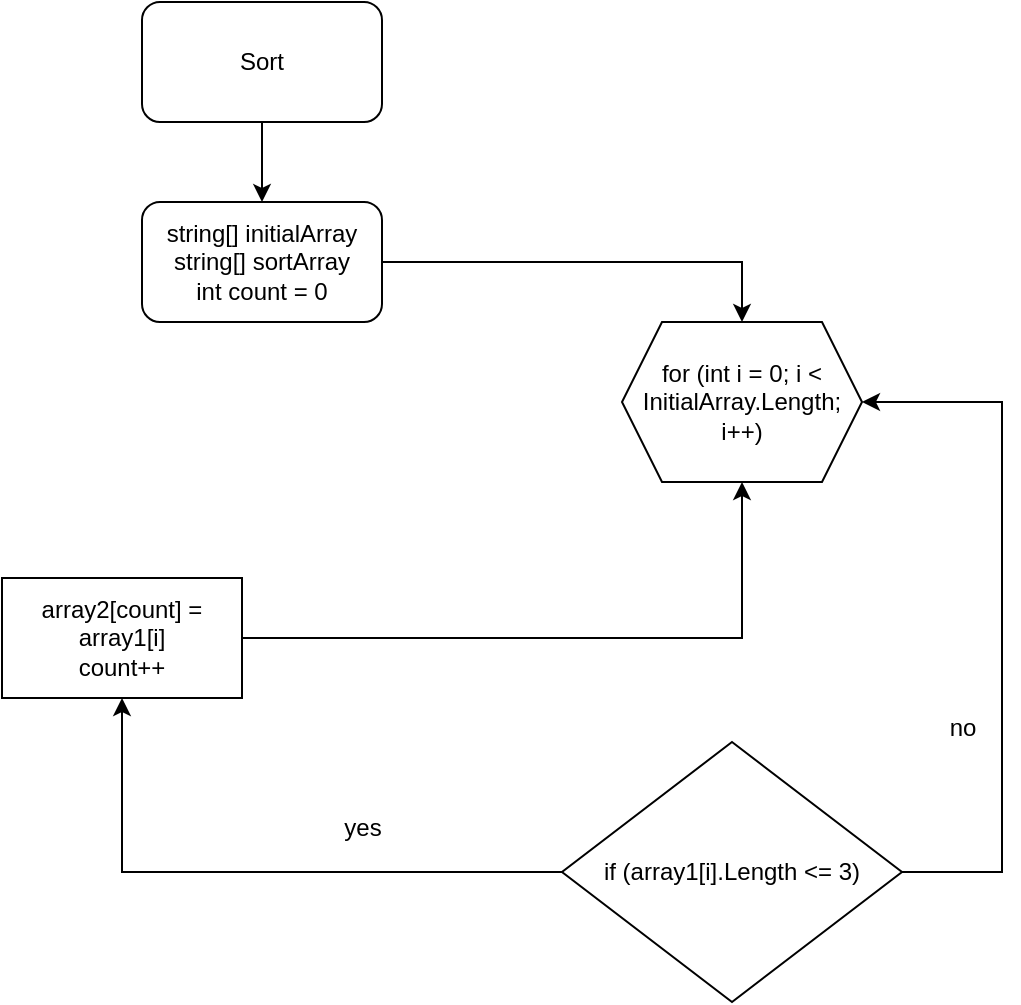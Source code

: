 <mxfile version="21.6.2" type="github">
  <diagram name="Страница 1" id="-EFIJip1mevxRpC9k0wb">
    <mxGraphModel dx="1434" dy="758" grid="1" gridSize="10" guides="1" tooltips="1" connect="1" arrows="1" fold="1" page="1" pageScale="1" pageWidth="827" pageHeight="1169" math="0" shadow="0">
      <root>
        <mxCell id="0" />
        <mxCell id="1" parent="0" />
        <mxCell id="ks29BNfa5eHvmWW41uZW-16" style="edgeStyle=orthogonalEdgeStyle;rounded=0;orthogonalLoop=1;jettySize=auto;html=1;exitX=1;exitY=0.5;exitDx=0;exitDy=0;entryX=0.5;entryY=1;entryDx=0;entryDy=0;" edge="1" parent="1" source="ks29BNfa5eHvmWW41uZW-2" target="ks29BNfa5eHvmWW41uZW-8">
          <mxGeometry relative="1" as="geometry" />
        </mxCell>
        <mxCell id="ks29BNfa5eHvmWW41uZW-2" value="array2[count] = array1[i]&lt;br&gt;count++" style="rounded=0;whiteSpace=wrap;html=1;" vertex="1" parent="1">
          <mxGeometry x="290" y="298" width="120" height="60" as="geometry" />
        </mxCell>
        <mxCell id="ks29BNfa5eHvmWW41uZW-15" style="edgeStyle=orthogonalEdgeStyle;rounded=0;orthogonalLoop=1;jettySize=auto;html=1;entryX=0.5;entryY=0;entryDx=0;entryDy=0;" edge="1" parent="1" source="ks29BNfa5eHvmWW41uZW-3" target="ks29BNfa5eHvmWW41uZW-8">
          <mxGeometry relative="1" as="geometry" />
        </mxCell>
        <mxCell id="ks29BNfa5eHvmWW41uZW-3" value="string[] initialArray&lt;br&gt;string[] sortArray&lt;br&gt;int count = 0" style="rounded=1;whiteSpace=wrap;html=1;" vertex="1" parent="1">
          <mxGeometry x="360" y="110" width="120" height="60" as="geometry" />
        </mxCell>
        <mxCell id="ks29BNfa5eHvmWW41uZW-8" value="for (int i = 0; i &amp;lt; InitialArray.Length; i++)" style="shape=hexagon;perimeter=hexagonPerimeter2;whiteSpace=wrap;html=1;fixedSize=1;" vertex="1" parent="1">
          <mxGeometry x="600" y="170" width="120" height="80" as="geometry" />
        </mxCell>
        <mxCell id="ks29BNfa5eHvmWW41uZW-11" style="edgeStyle=orthogonalEdgeStyle;rounded=0;orthogonalLoop=1;jettySize=auto;html=1;entryX=1;entryY=0.5;entryDx=0;entryDy=0;" edge="1" parent="1" source="ks29BNfa5eHvmWW41uZW-9" target="ks29BNfa5eHvmWW41uZW-8">
          <mxGeometry relative="1" as="geometry">
            <Array as="points">
              <mxPoint x="790" y="445" />
              <mxPoint x="790" y="210" />
            </Array>
          </mxGeometry>
        </mxCell>
        <mxCell id="ks29BNfa5eHvmWW41uZW-13" style="edgeStyle=orthogonalEdgeStyle;rounded=0;orthogonalLoop=1;jettySize=auto;html=1;" edge="1" parent="1" source="ks29BNfa5eHvmWW41uZW-9" target="ks29BNfa5eHvmWW41uZW-2">
          <mxGeometry relative="1" as="geometry" />
        </mxCell>
        <mxCell id="ks29BNfa5eHvmWW41uZW-9" value="if&amp;nbsp;(array1[i].Length &amp;lt;= 3)" style="rhombus;whiteSpace=wrap;html=1;" vertex="1" parent="1">
          <mxGeometry x="570" y="380" width="170" height="130" as="geometry" />
        </mxCell>
        <mxCell id="ks29BNfa5eHvmWW41uZW-17" style="edgeStyle=orthogonalEdgeStyle;rounded=0;orthogonalLoop=1;jettySize=auto;html=1;exitX=0.5;exitY=1;exitDx=0;exitDy=0;entryX=0.5;entryY=0;entryDx=0;entryDy=0;" edge="1" parent="1" source="ks29BNfa5eHvmWW41uZW-10" target="ks29BNfa5eHvmWW41uZW-3">
          <mxGeometry relative="1" as="geometry" />
        </mxCell>
        <mxCell id="ks29BNfa5eHvmWW41uZW-10" value="Sort" style="rounded=1;whiteSpace=wrap;html=1;" vertex="1" parent="1">
          <mxGeometry x="360" y="10" width="120" height="60" as="geometry" />
        </mxCell>
        <mxCell id="ks29BNfa5eHvmWW41uZW-12" value="no" style="text;html=1;align=center;verticalAlign=middle;resizable=0;points=[];autosize=1;strokeColor=none;fillColor=none;" vertex="1" parent="1">
          <mxGeometry x="750" y="358" width="40" height="30" as="geometry" />
        </mxCell>
        <mxCell id="ks29BNfa5eHvmWW41uZW-14" value="yes" style="text;html=1;align=center;verticalAlign=middle;resizable=0;points=[];autosize=1;strokeColor=none;fillColor=none;" vertex="1" parent="1">
          <mxGeometry x="450" y="408" width="40" height="30" as="geometry" />
        </mxCell>
      </root>
    </mxGraphModel>
  </diagram>
</mxfile>

